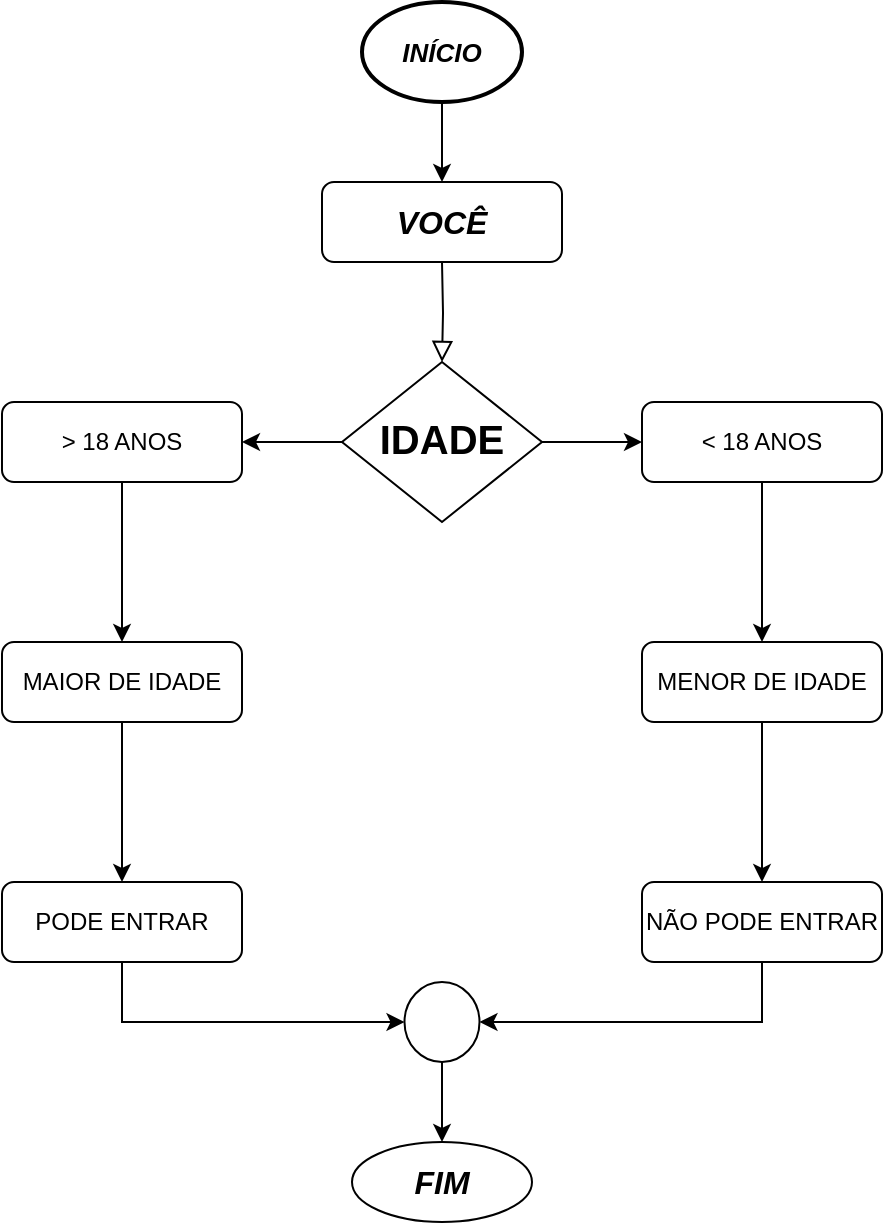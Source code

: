 <mxfile version="21.0.10" type="github">
  <diagram id="C5RBs43oDa-KdzZeNtuy" name="Page-1">
    <mxGraphModel dx="1639" dy="938" grid="1" gridSize="10" guides="1" tooltips="1" connect="1" arrows="1" fold="1" page="1" pageScale="1" pageWidth="827" pageHeight="1169" math="0" shadow="0">
      <root>
        <mxCell id="WIyWlLk6GJQsqaUBKTNV-0" />
        <mxCell id="WIyWlLk6GJQsqaUBKTNV-1" parent="WIyWlLk6GJQsqaUBKTNV-0" />
        <mxCell id="WIyWlLk6GJQsqaUBKTNV-2" value="" style="rounded=0;html=1;jettySize=auto;orthogonalLoop=1;fontSize=11;endArrow=block;endFill=0;endSize=8;strokeWidth=1;shadow=0;labelBackgroundColor=none;edgeStyle=orthogonalEdgeStyle;entryX=0.5;entryY=0;entryDx=0;entryDy=0;" parent="WIyWlLk6GJQsqaUBKTNV-1" target="WIyWlLk6GJQsqaUBKTNV-6" edge="1">
          <mxGeometry relative="1" as="geometry">
            <mxPoint x="400" y="160" as="sourcePoint" />
          </mxGeometry>
        </mxCell>
        <mxCell id="WIyWlLk6GJQsqaUBKTNV-3" value="&lt;b style=&quot;&quot;&gt;&lt;i style=&quot;&quot;&gt;&lt;font style=&quot;font-size: 16px;&quot;&gt;VOCÊ&lt;/font&gt;&lt;/i&gt;&lt;/b&gt;" style="rounded=1;whiteSpace=wrap;html=1;fontSize=12;glass=0;strokeWidth=1;shadow=0;" parent="WIyWlLk6GJQsqaUBKTNV-1" vertex="1">
          <mxGeometry x="340" y="120" width="120" height="40" as="geometry" />
        </mxCell>
        <mxCell id="WIyWlLk6GJQsqaUBKTNV-6" value="&lt;b&gt;&lt;font style=&quot;font-size: 20px;&quot;&gt;IDADE&lt;/font&gt;&lt;/b&gt;" style="rhombus;whiteSpace=wrap;html=1;shadow=0;fontFamily=Helvetica;fontSize=12;align=center;strokeWidth=1;spacing=6;spacingTop=-4;" parent="WIyWlLk6GJQsqaUBKTNV-1" vertex="1">
          <mxGeometry x="350" y="210" width="100" height="80" as="geometry" />
        </mxCell>
        <mxCell id="WIyWlLk6GJQsqaUBKTNV-7" value="&amp;lt; 18 ANOS" style="rounded=1;whiteSpace=wrap;html=1;fontSize=12;glass=0;strokeWidth=1;shadow=0;" parent="WIyWlLk6GJQsqaUBKTNV-1" vertex="1">
          <mxGeometry x="500" y="230" width="120" height="40" as="geometry" />
        </mxCell>
        <mxCell id="WIyWlLk6GJQsqaUBKTNV-12" value="MENOR DE IDADE" style="rounded=1;whiteSpace=wrap;html=1;fontSize=12;glass=0;strokeWidth=1;shadow=0;" parent="WIyWlLk6GJQsqaUBKTNV-1" vertex="1">
          <mxGeometry x="500" y="350" width="120" height="40" as="geometry" />
        </mxCell>
        <mxCell id="8t6Um3FBOJDbc6feIXKP-0" value="" style="endArrow=classic;html=1;rounded=0;exitX=1;exitY=0.5;exitDx=0;exitDy=0;entryX=0;entryY=0.5;entryDx=0;entryDy=0;horizontal=1;strokeWidth=1;" edge="1" parent="WIyWlLk6GJQsqaUBKTNV-1" source="WIyWlLk6GJQsqaUBKTNV-6" target="WIyWlLk6GJQsqaUBKTNV-7">
          <mxGeometry width="50" height="50" relative="1" as="geometry">
            <mxPoint x="450" y="270" as="sourcePoint" />
            <mxPoint x="500" y="220" as="targetPoint" />
          </mxGeometry>
        </mxCell>
        <mxCell id="8t6Um3FBOJDbc6feIXKP-1" value="" style="endArrow=classic;html=1;rounded=0;exitX=0.5;exitY=1;exitDx=0;exitDy=0;entryX=0.5;entryY=0;entryDx=0;entryDy=0;" edge="1" parent="WIyWlLk6GJQsqaUBKTNV-1" source="WIyWlLk6GJQsqaUBKTNV-7" target="WIyWlLk6GJQsqaUBKTNV-12">
          <mxGeometry width="50" height="50" relative="1" as="geometry">
            <mxPoint x="570" y="470" as="sourcePoint" />
            <mxPoint x="620" y="420" as="targetPoint" />
          </mxGeometry>
        </mxCell>
        <mxCell id="8t6Um3FBOJDbc6feIXKP-2" value="" style="endArrow=classic;html=1;rounded=0;exitX=0.5;exitY=1;exitDx=0;exitDy=0;entryX=0.5;entryY=0;entryDx=0;entryDy=0;" edge="1" parent="WIyWlLk6GJQsqaUBKTNV-1" source="WIyWlLk6GJQsqaUBKTNV-12" target="8t6Um3FBOJDbc6feIXKP-3">
          <mxGeometry width="50" height="50" relative="1" as="geometry">
            <mxPoint x="570" y="470" as="sourcePoint" />
            <mxPoint x="560" y="440" as="targetPoint" />
          </mxGeometry>
        </mxCell>
        <mxCell id="8t6Um3FBOJDbc6feIXKP-3" value="NÃO PODE ENTRAR" style="rounded=1;whiteSpace=wrap;html=1;fontSize=12;glass=0;strokeWidth=1;shadow=0;" vertex="1" parent="WIyWlLk6GJQsqaUBKTNV-1">
          <mxGeometry x="500" y="470" width="120" height="40" as="geometry" />
        </mxCell>
        <mxCell id="8t6Um3FBOJDbc6feIXKP-5" value="&amp;gt; 18 ANOS" style="rounded=1;whiteSpace=wrap;html=1;fontSize=12;glass=0;strokeWidth=1;shadow=0;" vertex="1" parent="WIyWlLk6GJQsqaUBKTNV-1">
          <mxGeometry x="180" y="230" width="120" height="40" as="geometry" />
        </mxCell>
        <mxCell id="8t6Um3FBOJDbc6feIXKP-8" value="" style="endArrow=classic;html=1;rounded=0;exitX=0;exitY=0.5;exitDx=0;exitDy=0;horizontal=1;strokeWidth=1;" edge="1" parent="WIyWlLk6GJQsqaUBKTNV-1" source="WIyWlLk6GJQsqaUBKTNV-6">
          <mxGeometry width="50" height="50" relative="1" as="geometry">
            <mxPoint x="460" y="260" as="sourcePoint" />
            <mxPoint x="300" y="250" as="targetPoint" />
          </mxGeometry>
        </mxCell>
        <mxCell id="8t6Um3FBOJDbc6feIXKP-11" value="MAIOR DE IDADE" style="rounded=1;whiteSpace=wrap;html=1;fontSize=12;glass=0;strokeWidth=1;shadow=0;" vertex="1" parent="WIyWlLk6GJQsqaUBKTNV-1">
          <mxGeometry x="180" y="350" width="120" height="40" as="geometry" />
        </mxCell>
        <mxCell id="8t6Um3FBOJDbc6feIXKP-12" value="PODE ENTRAR" style="rounded=1;whiteSpace=wrap;html=1;fontSize=12;glass=0;strokeWidth=1;shadow=0;" vertex="1" parent="WIyWlLk6GJQsqaUBKTNV-1">
          <mxGeometry x="180" y="470" width="120" height="40" as="geometry" />
        </mxCell>
        <mxCell id="8t6Um3FBOJDbc6feIXKP-13" value="" style="endArrow=classic;html=1;rounded=0;labelBackgroundColor=default;strokeColor=default;strokeWidth=1;fontFamily=Helvetica;fontSize=11;fontColor=default;shape=connector;exitX=0.5;exitY=1;exitDx=0;exitDy=0;entryX=0.5;entryY=0;entryDx=0;entryDy=0;" edge="1" parent="WIyWlLk6GJQsqaUBKTNV-1" source="8t6Um3FBOJDbc6feIXKP-5" target="8t6Um3FBOJDbc6feIXKP-11">
          <mxGeometry width="50" height="50" relative="1" as="geometry">
            <mxPoint x="380" y="360" as="sourcePoint" />
            <mxPoint x="430" y="310" as="targetPoint" />
          </mxGeometry>
        </mxCell>
        <mxCell id="8t6Um3FBOJDbc6feIXKP-14" value="" style="endArrow=classic;html=1;rounded=0;labelBackgroundColor=default;strokeColor=default;strokeWidth=1;fontFamily=Helvetica;fontSize=11;fontColor=default;shape=connector;exitX=0.5;exitY=1;exitDx=0;exitDy=0;entryX=0.5;entryY=0;entryDx=0;entryDy=0;" edge="1" parent="WIyWlLk6GJQsqaUBKTNV-1" source="8t6Um3FBOJDbc6feIXKP-11" target="8t6Um3FBOJDbc6feIXKP-12">
          <mxGeometry width="50" height="50" relative="1" as="geometry">
            <mxPoint x="380" y="360" as="sourcePoint" />
            <mxPoint x="430" y="310" as="targetPoint" />
          </mxGeometry>
        </mxCell>
        <mxCell id="8t6Um3FBOJDbc6feIXKP-15" value="" style="ellipse;whiteSpace=wrap;html=1;fontFamily=Helvetica;fontSize=11;fontColor=default;" vertex="1" parent="WIyWlLk6GJQsqaUBKTNV-1">
          <mxGeometry x="381.25" y="520" width="37.5" height="40" as="geometry" />
        </mxCell>
        <mxCell id="8t6Um3FBOJDbc6feIXKP-16" value="" style="endArrow=classic;html=1;rounded=0;labelBackgroundColor=default;strokeColor=default;strokeWidth=1;fontFamily=Helvetica;fontSize=11;fontColor=default;shape=connector;entryX=0;entryY=0.5;entryDx=0;entryDy=0;" edge="1" parent="WIyWlLk6GJQsqaUBKTNV-1" target="8t6Um3FBOJDbc6feIXKP-15">
          <mxGeometry width="50" height="50" relative="1" as="geometry">
            <mxPoint x="240" y="510" as="sourcePoint" />
            <mxPoint x="370" y="540" as="targetPoint" />
            <Array as="points">
              <mxPoint x="240" y="540" />
            </Array>
          </mxGeometry>
        </mxCell>
        <mxCell id="8t6Um3FBOJDbc6feIXKP-17" value="" style="endArrow=classic;html=1;rounded=0;labelBackgroundColor=default;strokeColor=default;strokeWidth=1;fontFamily=Helvetica;fontSize=11;fontColor=default;shape=connector;exitX=0.5;exitY=1;exitDx=0;exitDy=0;entryX=1;entryY=0.5;entryDx=0;entryDy=0;" edge="1" parent="WIyWlLk6GJQsqaUBKTNV-1" source="8t6Um3FBOJDbc6feIXKP-3" target="8t6Um3FBOJDbc6feIXKP-15">
          <mxGeometry width="50" height="50" relative="1" as="geometry">
            <mxPoint x="550" y="570" as="sourcePoint" />
            <mxPoint x="430" y="540" as="targetPoint" />
            <Array as="points">
              <mxPoint x="560" y="540" />
            </Array>
          </mxGeometry>
        </mxCell>
        <mxCell id="8t6Um3FBOJDbc6feIXKP-19" value="" style="endArrow=classic;html=1;rounded=0;labelBackgroundColor=default;strokeColor=default;strokeWidth=1;fontFamily=Helvetica;fontSize=11;fontColor=default;shape=connector;exitX=0.5;exitY=1;exitDx=0;exitDy=0;" edge="1" parent="WIyWlLk6GJQsqaUBKTNV-1" source="8t6Um3FBOJDbc6feIXKP-15">
          <mxGeometry width="50" height="50" relative="1" as="geometry">
            <mxPoint x="400" y="590" as="sourcePoint" />
            <mxPoint x="400" y="600" as="targetPoint" />
          </mxGeometry>
        </mxCell>
        <mxCell id="8t6Um3FBOJDbc6feIXKP-23" value="&lt;font style=&quot;font-size: 13px;&quot;&gt;&lt;b&gt;&lt;i&gt;INÍCIO&lt;/i&gt;&lt;/b&gt;&lt;/font&gt;" style="strokeWidth=2;html=1;shape=mxgraph.flowchart.start_1;whiteSpace=wrap;fontFamily=Helvetica;fontSize=11;fontColor=default;" vertex="1" parent="WIyWlLk6GJQsqaUBKTNV-1">
          <mxGeometry x="360" y="30" width="80" height="50" as="geometry" />
        </mxCell>
        <mxCell id="8t6Um3FBOJDbc6feIXKP-24" value="" style="endArrow=classic;html=1;rounded=0;labelBackgroundColor=default;strokeColor=default;strokeWidth=1;fontFamily=Helvetica;fontSize=11;fontColor=default;shape=connector;exitX=0.5;exitY=1;exitDx=0;exitDy=0;exitPerimeter=0;entryX=0.5;entryY=0;entryDx=0;entryDy=0;" edge="1" parent="WIyWlLk6GJQsqaUBKTNV-1" source="8t6Um3FBOJDbc6feIXKP-23" target="WIyWlLk6GJQsqaUBKTNV-3">
          <mxGeometry width="50" height="50" relative="1" as="geometry">
            <mxPoint x="400" y="90.0" as="sourcePoint" />
            <mxPoint x="430" y="170" as="targetPoint" />
          </mxGeometry>
        </mxCell>
        <mxCell id="8t6Um3FBOJDbc6feIXKP-26" value="&lt;font style=&quot;font-size: 16px;&quot;&gt;&lt;b&gt;&lt;i&gt;FIM&lt;/i&gt;&lt;/b&gt;&lt;/font&gt;" style="ellipse;whiteSpace=wrap;html=1;fontFamily=Helvetica;fontSize=11;fontColor=default;" vertex="1" parent="WIyWlLk6GJQsqaUBKTNV-1">
          <mxGeometry x="355" y="600" width="90" height="40" as="geometry" />
        </mxCell>
      </root>
    </mxGraphModel>
  </diagram>
</mxfile>
